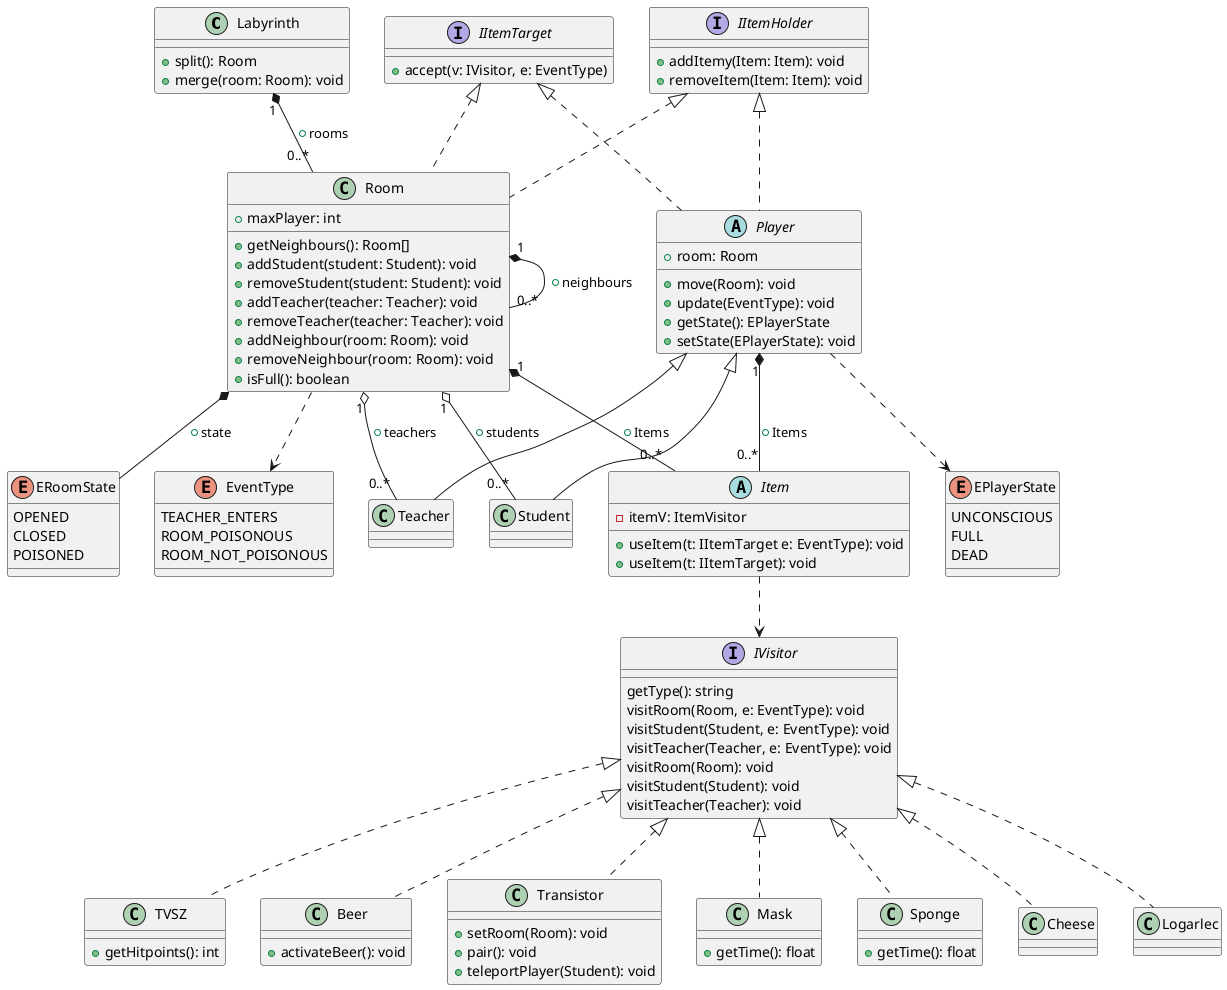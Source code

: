 @startuml UML

class Labyrinth {
    +split(): Room
    +merge(room: Room): void
}

class Room implements IItemHolder, IItemTarget{
    + maxPlayer: int

    +getNeighbours(): Room[]
    +addStudent(student: Student): void
    +removeStudent(student: Student): void
    +addTeacher(teacher: Teacher): void
    +removeTeacher(teacher: Teacher): void
    +addNeighbour(room: Room): void
    +removeNeighbour(room: Room): void   
    +isFull(): boolean
}

enum EPlayerState {
    UNCONSCIOUS
    FULL
    DEAD
}

abstract class Player implements IItemHolder, IItemTarget{
    + room: Room
    + move(Room): void
    + update(EventType): void
    + getState(): EPlayerState
    + setState(EPlayerState): void
}

Player ..> EPlayerState

interface IVisitor {
    getType(): string
    visitRoom(Room, e: EventType): void
    visitStudent(Student, e: EventType): void
    visitTeacher(Teacher, e: EventType): void
    visitRoom(Room): void
    visitStudent(Student): void
    visitTeacher(Teacher): void
}

abstract class Item{
    -itemV: ItemVisitor
    + useItem(t: IItemTarget e: EventType): void
    + useItem(t: IItemTarget): void
}

interface IItemTarget{
    + accept(v: IVisitor, e: EventType)
}

class Teacher extends Player{}


class Student extends Player{
}

interface IItemHolder {
    + addItemy(Item: Item): void
    + removeItem(Item: Item): void
}

enum ERoomState {
    OPENED
    CLOSED
    POISONED
}

enum EventType {
    TEACHER_ENTERS
    ROOM_POISONOUS
    ROOM_NOT_POISONOUS
}
Room ..> EventType

class TVSZ implements IVisitor {
    + getHitpoints(): int
}

class Beer implements IVisitor {
    + activateBeer(): void
}

class Transistor implements IVisitor  {
    + setRoom(Room): void
    + pair(): void
    + teleportPlayer(Student): void
}

class Mask  implements IVisitor  {
    + getTime(): float
}

class Sponge  implements IVisitor  {
    + getTime(): float
}

class Cheese  implements IVisitor {
}

class Logarlec  implements IVisitor  {
}

Room "1" o-- "0..*" Student: + students
Room "1" o-- "0..*" Teacher: + teachers
Room "1" *-- "0..*" Room: + neighbours
Player "1" *-- "0..*" Item: + Items
Room "1" *-- "0..*" Item: + Items
Room *-- ERoomState: + state
Labyrinth "1" *-- "0..*" Room: + rooms

Item ..> IVisitor

@enduml
